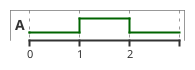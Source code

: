 {
  "sha1": "wzs2z30eq8dh4ip04w6mwqn35vgl7r",
  "insertion": {
    "when": "2024-06-04T17:28:46.936Z",
    "url": "https://github.com/plantuml/plantuml/issues/1465#issuecomment-1597648143",
    "user": "plantuml@gmail.com"
  }
}
@startuml
binary "A" as a
@0
a is low
@1
a is high
@2
a is low
@enduml

